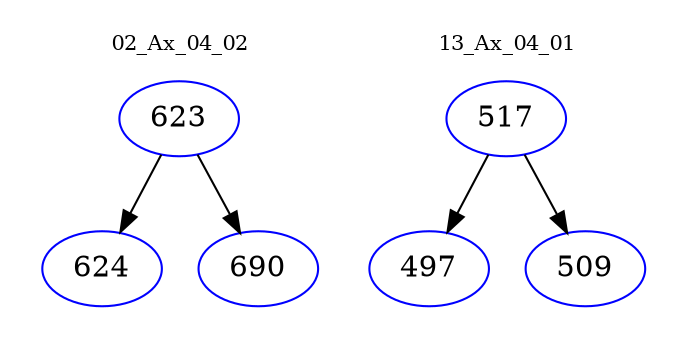 digraph{
subgraph cluster_0 {
color = white
label = "02_Ax_04_02";
fontsize=10;
T0_623 [label="623", color="blue"]
T0_623 -> T0_624 [color="black"]
T0_624 [label="624", color="blue"]
T0_623 -> T0_690 [color="black"]
T0_690 [label="690", color="blue"]
}
subgraph cluster_1 {
color = white
label = "13_Ax_04_01";
fontsize=10;
T1_517 [label="517", color="blue"]
T1_517 -> T1_497 [color="black"]
T1_497 [label="497", color="blue"]
T1_517 -> T1_509 [color="black"]
T1_509 [label="509", color="blue"]
}
}
